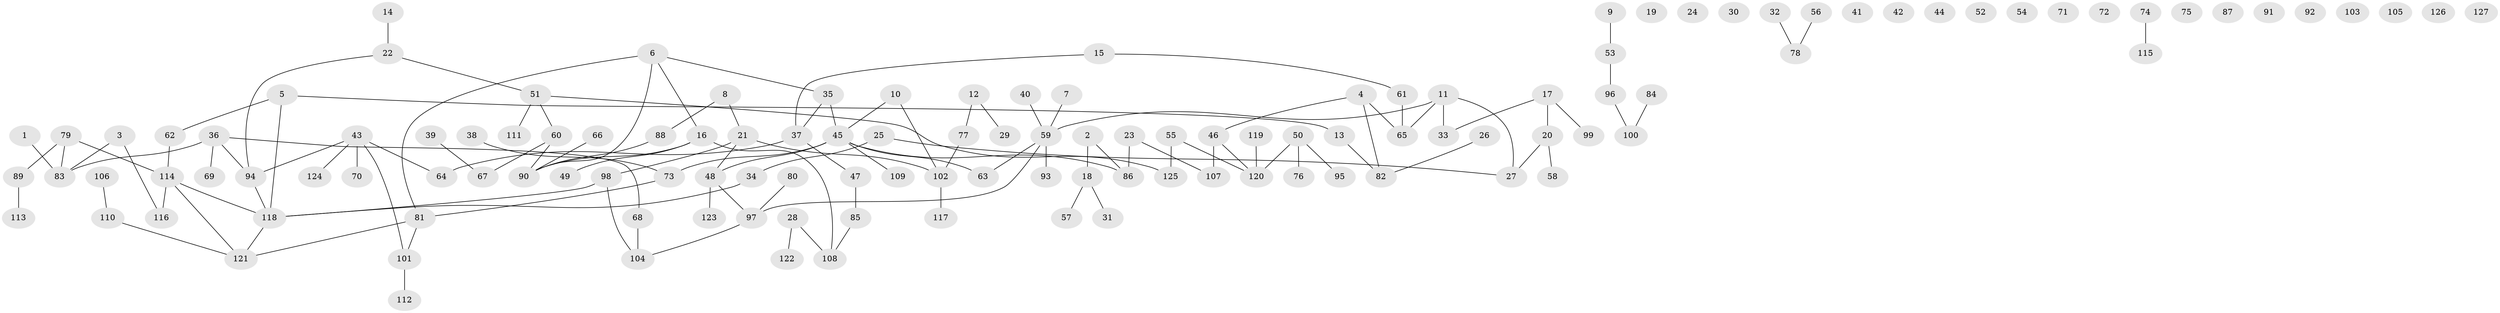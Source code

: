 // coarse degree distribution, {3: 0.16129032258064516, 2: 0.15053763440860216, 4: 0.0967741935483871, 1: 0.3118279569892473, 7: 0.010752688172043012, 0: 0.1935483870967742, 6: 0.03225806451612903, 5: 0.03225806451612903, 8: 0.010752688172043012}
// Generated by graph-tools (version 1.1) at 2025/41/03/06/25 10:41:22]
// undirected, 127 vertices, 127 edges
graph export_dot {
graph [start="1"]
  node [color=gray90,style=filled];
  1;
  2;
  3;
  4;
  5;
  6;
  7;
  8;
  9;
  10;
  11;
  12;
  13;
  14;
  15;
  16;
  17;
  18;
  19;
  20;
  21;
  22;
  23;
  24;
  25;
  26;
  27;
  28;
  29;
  30;
  31;
  32;
  33;
  34;
  35;
  36;
  37;
  38;
  39;
  40;
  41;
  42;
  43;
  44;
  45;
  46;
  47;
  48;
  49;
  50;
  51;
  52;
  53;
  54;
  55;
  56;
  57;
  58;
  59;
  60;
  61;
  62;
  63;
  64;
  65;
  66;
  67;
  68;
  69;
  70;
  71;
  72;
  73;
  74;
  75;
  76;
  77;
  78;
  79;
  80;
  81;
  82;
  83;
  84;
  85;
  86;
  87;
  88;
  89;
  90;
  91;
  92;
  93;
  94;
  95;
  96;
  97;
  98;
  99;
  100;
  101;
  102;
  103;
  104;
  105;
  106;
  107;
  108;
  109;
  110;
  111;
  112;
  113;
  114;
  115;
  116;
  117;
  118;
  119;
  120;
  121;
  122;
  123;
  124;
  125;
  126;
  127;
  1 -- 83;
  2 -- 18;
  2 -- 86;
  3 -- 83;
  3 -- 116;
  4 -- 46;
  4 -- 65;
  4 -- 82;
  5 -- 13;
  5 -- 62;
  5 -- 118;
  6 -- 16;
  6 -- 35;
  6 -- 81;
  6 -- 90;
  7 -- 59;
  8 -- 21;
  8 -- 88;
  9 -- 53;
  10 -- 45;
  10 -- 102;
  11 -- 27;
  11 -- 33;
  11 -- 59;
  11 -- 65;
  12 -- 29;
  12 -- 77;
  13 -- 82;
  14 -- 22;
  15 -- 37;
  15 -- 61;
  16 -- 49;
  16 -- 90;
  16 -- 108;
  17 -- 20;
  17 -- 33;
  17 -- 99;
  18 -- 31;
  18 -- 57;
  20 -- 27;
  20 -- 58;
  21 -- 48;
  21 -- 98;
  21 -- 102;
  22 -- 51;
  22 -- 94;
  23 -- 86;
  23 -- 107;
  25 -- 27;
  25 -- 34;
  26 -- 82;
  28 -- 108;
  28 -- 122;
  32 -- 78;
  34 -- 118;
  35 -- 37;
  35 -- 45;
  36 -- 68;
  36 -- 69;
  36 -- 83;
  36 -- 94;
  37 -- 47;
  37 -- 64;
  38 -- 73;
  39 -- 67;
  40 -- 59;
  43 -- 64;
  43 -- 70;
  43 -- 94;
  43 -- 101;
  43 -- 124;
  45 -- 48;
  45 -- 63;
  45 -- 73;
  45 -- 86;
  45 -- 109;
  46 -- 107;
  46 -- 120;
  47 -- 85;
  48 -- 97;
  48 -- 123;
  50 -- 76;
  50 -- 95;
  50 -- 120;
  51 -- 60;
  51 -- 111;
  51 -- 125;
  53 -- 96;
  55 -- 120;
  55 -- 125;
  56 -- 78;
  59 -- 63;
  59 -- 93;
  59 -- 97;
  60 -- 67;
  60 -- 90;
  61 -- 65;
  62 -- 114;
  66 -- 90;
  68 -- 104;
  73 -- 81;
  74 -- 115;
  77 -- 102;
  79 -- 83;
  79 -- 89;
  79 -- 114;
  80 -- 97;
  81 -- 101;
  81 -- 121;
  84 -- 100;
  85 -- 108;
  88 -- 90;
  89 -- 113;
  94 -- 118;
  96 -- 100;
  97 -- 104;
  98 -- 104;
  98 -- 118;
  101 -- 112;
  102 -- 117;
  106 -- 110;
  110 -- 121;
  114 -- 116;
  114 -- 118;
  114 -- 121;
  118 -- 121;
  119 -- 120;
}

